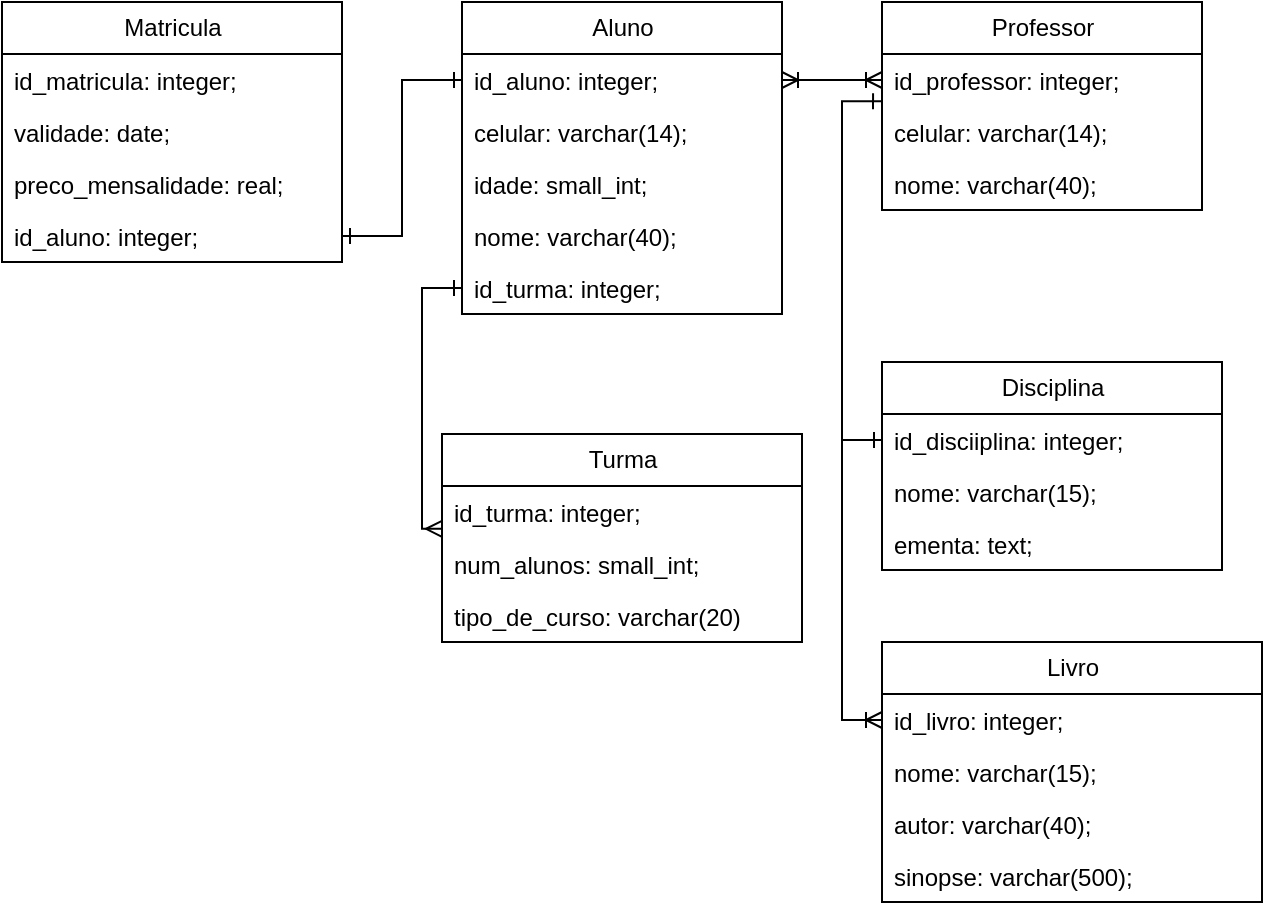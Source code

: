<mxfile version="22.0.4" type="device">
  <diagram name="Página-1" id="1R3ashDU-38JjrMAQNvY">
    <mxGraphModel dx="896" dy="1016" grid="1" gridSize="10" guides="1" tooltips="1" connect="1" arrows="1" fold="1" page="1" pageScale="1" pageWidth="827" pageHeight="1169" math="0" shadow="0">
      <root>
        <mxCell id="0" />
        <mxCell id="1" parent="0" />
        <mxCell id="41hSMzyfD5uyimEjTeM0-4" value="Matricula" style="swimlane;fontStyle=0;childLayout=stackLayout;horizontal=1;startSize=26;fillColor=none;horizontalStack=0;resizeParent=1;resizeParentMax=0;resizeLast=0;collapsible=1;marginBottom=0;html=1;" vertex="1" parent="1">
          <mxGeometry x="60" y="100" width="170" height="130" as="geometry" />
        </mxCell>
        <mxCell id="41hSMzyfD5uyimEjTeM0-6" value="id_matricula: integer;" style="text;strokeColor=none;fillColor=none;align=left;verticalAlign=top;spacingLeft=4;spacingRight=4;overflow=hidden;rotatable=0;points=[[0,0.5],[1,0.5]];portConstraint=eastwest;whiteSpace=wrap;html=1;" vertex="1" parent="41hSMzyfD5uyimEjTeM0-4">
          <mxGeometry y="26" width="170" height="26" as="geometry" />
        </mxCell>
        <mxCell id="41hSMzyfD5uyimEjTeM0-9" value="validade: date;" style="text;strokeColor=none;fillColor=none;align=left;verticalAlign=top;spacingLeft=4;spacingRight=4;overflow=hidden;rotatable=0;points=[[0,0.5],[1,0.5]];portConstraint=eastwest;whiteSpace=wrap;html=1;" vertex="1" parent="41hSMzyfD5uyimEjTeM0-4">
          <mxGeometry y="52" width="170" height="26" as="geometry" />
        </mxCell>
        <mxCell id="41hSMzyfD5uyimEjTeM0-8" value="preco_mensalidade: real;" style="text;strokeColor=none;fillColor=none;align=left;verticalAlign=top;spacingLeft=4;spacingRight=4;overflow=hidden;rotatable=0;points=[[0,0.5],[1,0.5]];portConstraint=eastwest;whiteSpace=wrap;html=1;" vertex="1" parent="41hSMzyfD5uyimEjTeM0-4">
          <mxGeometry y="78" width="170" height="26" as="geometry" />
        </mxCell>
        <mxCell id="41hSMzyfD5uyimEjTeM0-5" value="id_aluno: integer;" style="text;strokeColor=none;fillColor=none;align=left;verticalAlign=top;spacingLeft=4;spacingRight=4;overflow=hidden;rotatable=0;points=[[0,0.5],[1,0.5]];portConstraint=eastwest;whiteSpace=wrap;html=1;" vertex="1" parent="41hSMzyfD5uyimEjTeM0-4">
          <mxGeometry y="104" width="170" height="26" as="geometry" />
        </mxCell>
        <mxCell id="41hSMzyfD5uyimEjTeM0-10" value="Aluno" style="swimlane;fontStyle=0;childLayout=stackLayout;horizontal=1;startSize=26;fillColor=none;horizontalStack=0;resizeParent=1;resizeParentMax=0;resizeLast=0;collapsible=1;marginBottom=0;html=1;" vertex="1" parent="1">
          <mxGeometry x="290" y="100" width="160" height="156" as="geometry" />
        </mxCell>
        <mxCell id="41hSMzyfD5uyimEjTeM0-11" value="id_aluno: integer;" style="text;strokeColor=none;fillColor=none;align=left;verticalAlign=top;spacingLeft=4;spacingRight=4;overflow=hidden;rotatable=0;points=[[0,0.5],[1,0.5]];portConstraint=eastwest;whiteSpace=wrap;html=1;" vertex="1" parent="41hSMzyfD5uyimEjTeM0-10">
          <mxGeometry y="26" width="160" height="26" as="geometry" />
        </mxCell>
        <mxCell id="41hSMzyfD5uyimEjTeM0-12" value="celular: varchar(14);" style="text;strokeColor=none;fillColor=none;align=left;verticalAlign=top;spacingLeft=4;spacingRight=4;overflow=hidden;rotatable=0;points=[[0,0.5],[1,0.5]];portConstraint=eastwest;whiteSpace=wrap;html=1;" vertex="1" parent="41hSMzyfD5uyimEjTeM0-10">
          <mxGeometry y="52" width="160" height="26" as="geometry" />
        </mxCell>
        <mxCell id="41hSMzyfD5uyimEjTeM0-14" value="idade: small_int;" style="text;strokeColor=none;fillColor=none;align=left;verticalAlign=top;spacingLeft=4;spacingRight=4;overflow=hidden;rotatable=0;points=[[0,0.5],[1,0.5]];portConstraint=eastwest;whiteSpace=wrap;html=1;" vertex="1" parent="41hSMzyfD5uyimEjTeM0-10">
          <mxGeometry y="78" width="160" height="26" as="geometry" />
        </mxCell>
        <mxCell id="41hSMzyfD5uyimEjTeM0-13" value="nome: varchar(40);" style="text;strokeColor=none;fillColor=none;align=left;verticalAlign=top;spacingLeft=4;spacingRight=4;overflow=hidden;rotatable=0;points=[[0,0.5],[1,0.5]];portConstraint=eastwest;whiteSpace=wrap;html=1;" vertex="1" parent="41hSMzyfD5uyimEjTeM0-10">
          <mxGeometry y="104" width="160" height="26" as="geometry" />
        </mxCell>
        <mxCell id="41hSMzyfD5uyimEjTeM0-38" value="id_turma: integer;" style="text;strokeColor=none;fillColor=none;align=left;verticalAlign=top;spacingLeft=4;spacingRight=4;overflow=hidden;rotatable=0;points=[[0,0.5],[1,0.5]];portConstraint=eastwest;whiteSpace=wrap;html=1;" vertex="1" parent="41hSMzyfD5uyimEjTeM0-10">
          <mxGeometry y="130" width="160" height="26" as="geometry" />
        </mxCell>
        <mxCell id="41hSMzyfD5uyimEjTeM0-15" value="Turma" style="swimlane;fontStyle=0;childLayout=stackLayout;horizontal=1;startSize=26;fillColor=none;horizontalStack=0;resizeParent=1;resizeParentMax=0;resizeLast=0;collapsible=1;marginBottom=0;html=1;" vertex="1" parent="1">
          <mxGeometry x="280" y="316" width="180" height="104" as="geometry" />
        </mxCell>
        <mxCell id="41hSMzyfD5uyimEjTeM0-16" value="id_turma: integer;" style="text;strokeColor=none;fillColor=none;align=left;verticalAlign=top;spacingLeft=4;spacingRight=4;overflow=hidden;rotatable=0;points=[[0,0.5],[1,0.5]];portConstraint=eastwest;whiteSpace=wrap;html=1;" vertex="1" parent="41hSMzyfD5uyimEjTeM0-15">
          <mxGeometry y="26" width="180" height="26" as="geometry" />
        </mxCell>
        <mxCell id="41hSMzyfD5uyimEjTeM0-17" value="num_alunos: small_int;" style="text;strokeColor=none;fillColor=none;align=left;verticalAlign=top;spacingLeft=4;spacingRight=4;overflow=hidden;rotatable=0;points=[[0,0.5],[1,0.5]];portConstraint=eastwest;whiteSpace=wrap;html=1;" vertex="1" parent="41hSMzyfD5uyimEjTeM0-15">
          <mxGeometry y="52" width="180" height="26" as="geometry" />
        </mxCell>
        <mxCell id="41hSMzyfD5uyimEjTeM0-18" value="tipo_de_curso: varchar(20)" style="text;strokeColor=none;fillColor=none;align=left;verticalAlign=top;spacingLeft=4;spacingRight=4;overflow=hidden;rotatable=0;points=[[0,0.5],[1,0.5]];portConstraint=eastwest;whiteSpace=wrap;html=1;" vertex="1" parent="41hSMzyfD5uyimEjTeM0-15">
          <mxGeometry y="78" width="180" height="26" as="geometry" />
        </mxCell>
        <mxCell id="41hSMzyfD5uyimEjTeM0-20" value="Professor" style="swimlane;fontStyle=0;childLayout=stackLayout;horizontal=1;startSize=26;fillColor=none;horizontalStack=0;resizeParent=1;resizeParentMax=0;resizeLast=0;collapsible=1;marginBottom=0;html=1;" vertex="1" parent="1">
          <mxGeometry x="500" y="100" width="160" height="104" as="geometry" />
        </mxCell>
        <mxCell id="41hSMzyfD5uyimEjTeM0-21" value="id_professor: integer;" style="text;strokeColor=none;fillColor=none;align=left;verticalAlign=top;spacingLeft=4;spacingRight=4;overflow=hidden;rotatable=0;points=[[0,0.5],[1,0.5]];portConstraint=eastwest;whiteSpace=wrap;html=1;" vertex="1" parent="41hSMzyfD5uyimEjTeM0-20">
          <mxGeometry y="26" width="160" height="26" as="geometry" />
        </mxCell>
        <mxCell id="41hSMzyfD5uyimEjTeM0-22" value="celular: varchar(14);" style="text;strokeColor=none;fillColor=none;align=left;verticalAlign=top;spacingLeft=4;spacingRight=4;overflow=hidden;rotatable=0;points=[[0,0.5],[1,0.5]];portConstraint=eastwest;whiteSpace=wrap;html=1;" vertex="1" parent="41hSMzyfD5uyimEjTeM0-20">
          <mxGeometry y="52" width="160" height="26" as="geometry" />
        </mxCell>
        <mxCell id="41hSMzyfD5uyimEjTeM0-23" value="nome: varchar(40);" style="text;strokeColor=none;fillColor=none;align=left;verticalAlign=top;spacingLeft=4;spacingRight=4;overflow=hidden;rotatable=0;points=[[0,0.5],[1,0.5]];portConstraint=eastwest;whiteSpace=wrap;html=1;" vertex="1" parent="41hSMzyfD5uyimEjTeM0-20">
          <mxGeometry y="78" width="160" height="26" as="geometry" />
        </mxCell>
        <mxCell id="41hSMzyfD5uyimEjTeM0-25" value="Disciplina" style="swimlane;fontStyle=0;childLayout=stackLayout;horizontal=1;startSize=26;fillColor=none;horizontalStack=0;resizeParent=1;resizeParentMax=0;resizeLast=0;collapsible=1;marginBottom=0;html=1;" vertex="1" parent="1">
          <mxGeometry x="500" y="280" width="170" height="104" as="geometry" />
        </mxCell>
        <mxCell id="41hSMzyfD5uyimEjTeM0-26" value="id_disciiplina: integer;" style="text;strokeColor=none;fillColor=none;align=left;verticalAlign=top;spacingLeft=4;spacingRight=4;overflow=hidden;rotatable=0;points=[[0,0.5],[1,0.5]];portConstraint=eastwest;whiteSpace=wrap;html=1;" vertex="1" parent="41hSMzyfD5uyimEjTeM0-25">
          <mxGeometry y="26" width="170" height="26" as="geometry" />
        </mxCell>
        <mxCell id="41hSMzyfD5uyimEjTeM0-27" value="nome: varchar(15);" style="text;strokeColor=none;fillColor=none;align=left;verticalAlign=top;spacingLeft=4;spacingRight=4;overflow=hidden;rotatable=0;points=[[0,0.5],[1,0.5]];portConstraint=eastwest;whiteSpace=wrap;html=1;" vertex="1" parent="41hSMzyfD5uyimEjTeM0-25">
          <mxGeometry y="52" width="170" height="26" as="geometry" />
        </mxCell>
        <mxCell id="41hSMzyfD5uyimEjTeM0-28" value="ementa: text;" style="text;strokeColor=none;fillColor=none;align=left;verticalAlign=top;spacingLeft=4;spacingRight=4;overflow=hidden;rotatable=0;points=[[0,0.5],[1,0.5]];portConstraint=eastwest;whiteSpace=wrap;html=1;" vertex="1" parent="41hSMzyfD5uyimEjTeM0-25">
          <mxGeometry y="78" width="170" height="26" as="geometry" />
        </mxCell>
        <mxCell id="41hSMzyfD5uyimEjTeM0-30" value="Livro" style="swimlane;fontStyle=0;childLayout=stackLayout;horizontal=1;startSize=26;fillColor=none;horizontalStack=0;resizeParent=1;resizeParentMax=0;resizeLast=0;collapsible=1;marginBottom=0;html=1;" vertex="1" parent="1">
          <mxGeometry x="500" y="420" width="190" height="130" as="geometry" />
        </mxCell>
        <mxCell id="41hSMzyfD5uyimEjTeM0-31" value="id_livro: integer;" style="text;strokeColor=none;fillColor=none;align=left;verticalAlign=top;spacingLeft=4;spacingRight=4;overflow=hidden;rotatable=0;points=[[0,0.5],[1,0.5]];portConstraint=eastwest;whiteSpace=wrap;html=1;" vertex="1" parent="41hSMzyfD5uyimEjTeM0-30">
          <mxGeometry y="26" width="190" height="26" as="geometry" />
        </mxCell>
        <mxCell id="41hSMzyfD5uyimEjTeM0-32" value="nome: varchar(15);" style="text;strokeColor=none;fillColor=none;align=left;verticalAlign=top;spacingLeft=4;spacingRight=4;overflow=hidden;rotatable=0;points=[[0,0.5],[1,0.5]];portConstraint=eastwest;whiteSpace=wrap;html=1;" vertex="1" parent="41hSMzyfD5uyimEjTeM0-30">
          <mxGeometry y="52" width="190" height="26" as="geometry" />
        </mxCell>
        <mxCell id="41hSMzyfD5uyimEjTeM0-33" value="autor: varchar(40);" style="text;strokeColor=none;fillColor=none;align=left;verticalAlign=top;spacingLeft=4;spacingRight=4;overflow=hidden;rotatable=0;points=[[0,0.5],[1,0.5]];portConstraint=eastwest;whiteSpace=wrap;html=1;" vertex="1" parent="41hSMzyfD5uyimEjTeM0-30">
          <mxGeometry y="78" width="190" height="26" as="geometry" />
        </mxCell>
        <mxCell id="41hSMzyfD5uyimEjTeM0-34" value="sinopse: varchar(500);" style="text;strokeColor=none;fillColor=none;align=left;verticalAlign=top;spacingLeft=4;spacingRight=4;overflow=hidden;rotatable=0;points=[[0,0.5],[1,0.5]];portConstraint=eastwest;whiteSpace=wrap;html=1;" vertex="1" parent="41hSMzyfD5uyimEjTeM0-30">
          <mxGeometry y="104" width="190" height="26" as="geometry" />
        </mxCell>
        <mxCell id="41hSMzyfD5uyimEjTeM0-37" style="edgeStyle=orthogonalEdgeStyle;rounded=0;orthogonalLoop=1;jettySize=auto;html=1;entryX=0;entryY=0.5;entryDx=0;entryDy=0;endArrow=ERone;endFill=0;startArrow=ERone;startFill=0;" edge="1" parent="1" source="41hSMzyfD5uyimEjTeM0-5" target="41hSMzyfD5uyimEjTeM0-11">
          <mxGeometry relative="1" as="geometry" />
        </mxCell>
        <mxCell id="41hSMzyfD5uyimEjTeM0-40" style="edgeStyle=orthogonalEdgeStyle;rounded=0;orthogonalLoop=1;jettySize=auto;html=1;exitX=0;exitY=0.5;exitDx=0;exitDy=0;entryX=0;entryY=0.823;entryDx=0;entryDy=0;entryPerimeter=0;startArrow=ERone;startFill=0;endArrow=ERmany;endFill=0;" edge="1" parent="1" source="41hSMzyfD5uyimEjTeM0-38" target="41hSMzyfD5uyimEjTeM0-16">
          <mxGeometry relative="1" as="geometry" />
        </mxCell>
        <mxCell id="41hSMzyfD5uyimEjTeM0-42" style="edgeStyle=orthogonalEdgeStyle;rounded=0;orthogonalLoop=1;jettySize=auto;html=1;exitX=1;exitY=0.5;exitDx=0;exitDy=0;startArrow=ERoneToMany;startFill=0;endArrow=ERoneToMany;endFill=0;" edge="1" parent="1" source="41hSMzyfD5uyimEjTeM0-11" target="41hSMzyfD5uyimEjTeM0-21">
          <mxGeometry relative="1" as="geometry" />
        </mxCell>
        <mxCell id="xaXp8_DrDhs1trXP0XXx-1" style="edgeStyle=orthogonalEdgeStyle;rounded=0;orthogonalLoop=1;jettySize=auto;html=1;exitX=0;exitY=0.5;exitDx=0;exitDy=0;entryX=-0.003;entryY=0.909;entryDx=0;entryDy=0;entryPerimeter=0;startArrow=ERone;startFill=0;endArrow=ERone;endFill=0;" edge="1" parent="1" source="41hSMzyfD5uyimEjTeM0-26" target="41hSMzyfD5uyimEjTeM0-21">
          <mxGeometry relative="1" as="geometry" />
        </mxCell>
        <mxCell id="xaXp8_DrDhs1trXP0XXx-2" style="edgeStyle=orthogonalEdgeStyle;rounded=0;orthogonalLoop=1;jettySize=auto;html=1;exitX=0;exitY=0.5;exitDx=0;exitDy=0;entryX=0;entryY=0.5;entryDx=0;entryDy=0;startArrow=baseDash;startFill=0;endArrow=ERoneToMany;endFill=0;" edge="1" parent="1" source="41hSMzyfD5uyimEjTeM0-26" target="41hSMzyfD5uyimEjTeM0-31">
          <mxGeometry relative="1" as="geometry" />
        </mxCell>
      </root>
    </mxGraphModel>
  </diagram>
</mxfile>
